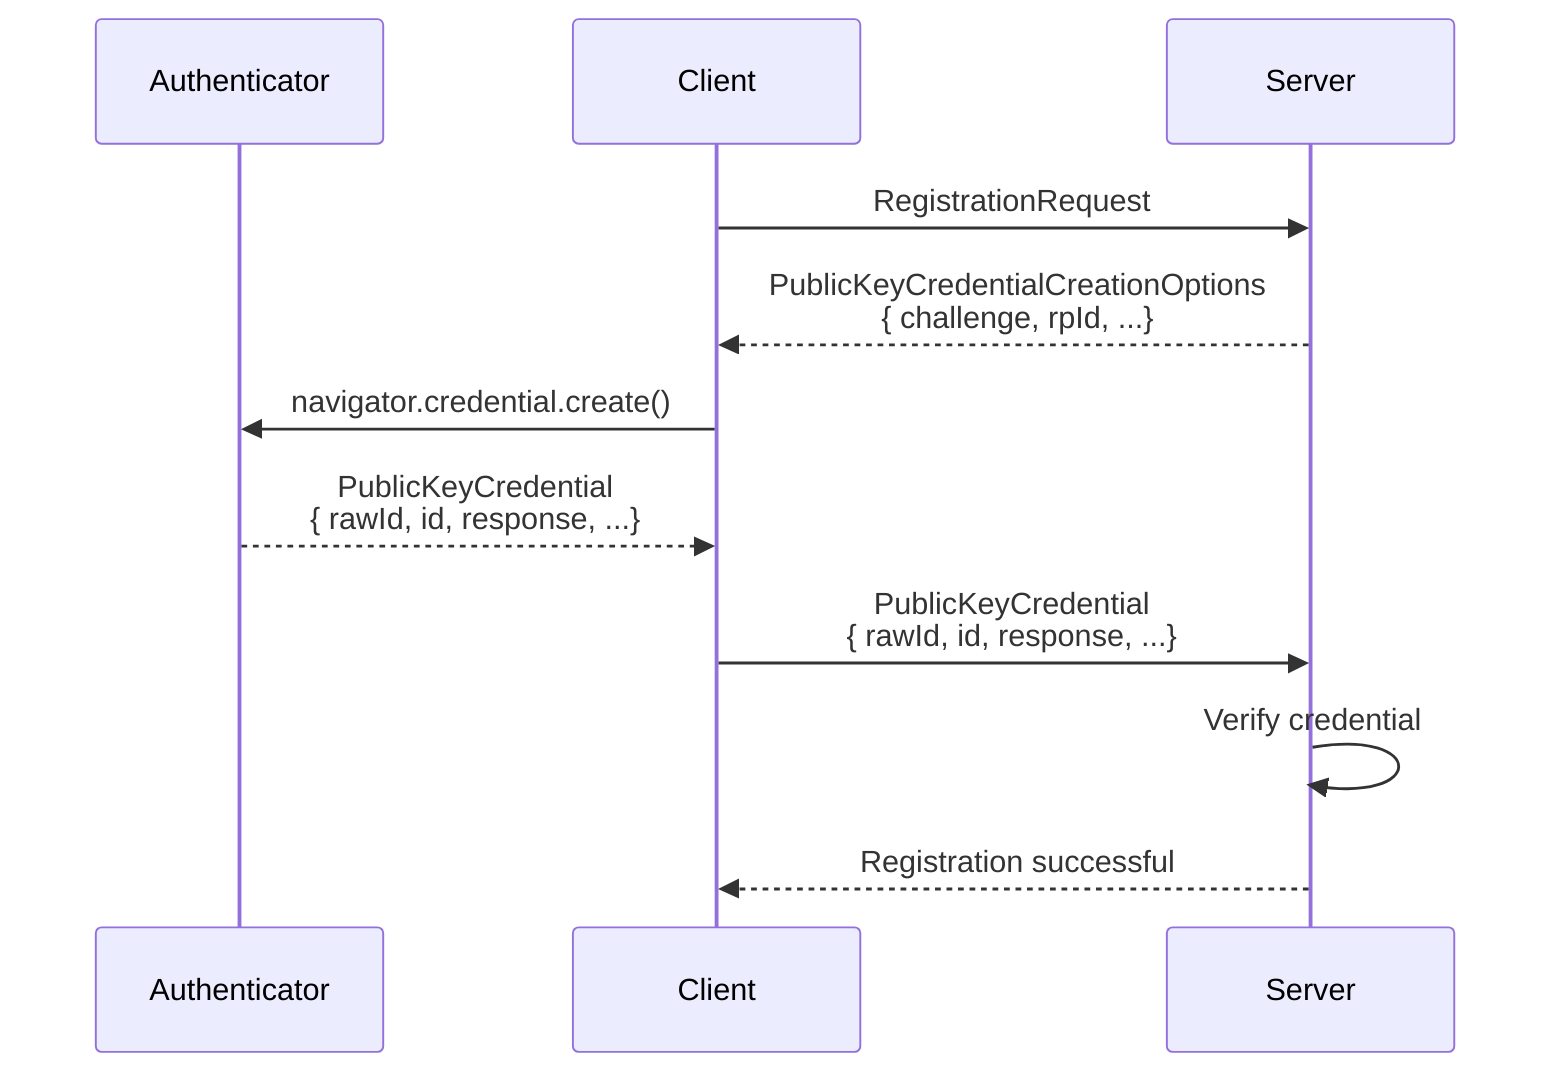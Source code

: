 sequenceDiagram
    participant Authenticator
    participant Client
    participant Server
    Client->>Server: RegistrationRequest
    Server-->>Client: PublicKeyCredentialCreationOptions <br> { challenge, rpId, ...}
    Client->>Authenticator: navigator.credential.create()
    Authenticator-->>Client: PublicKeyCredential <br> { rawId, id, response, ...}
    Client->>Server: PublicKeyCredential <br> { rawId, id, response, ...}
    Server ->> Server: Verify credential 
    Server -->> Client: Registration successful